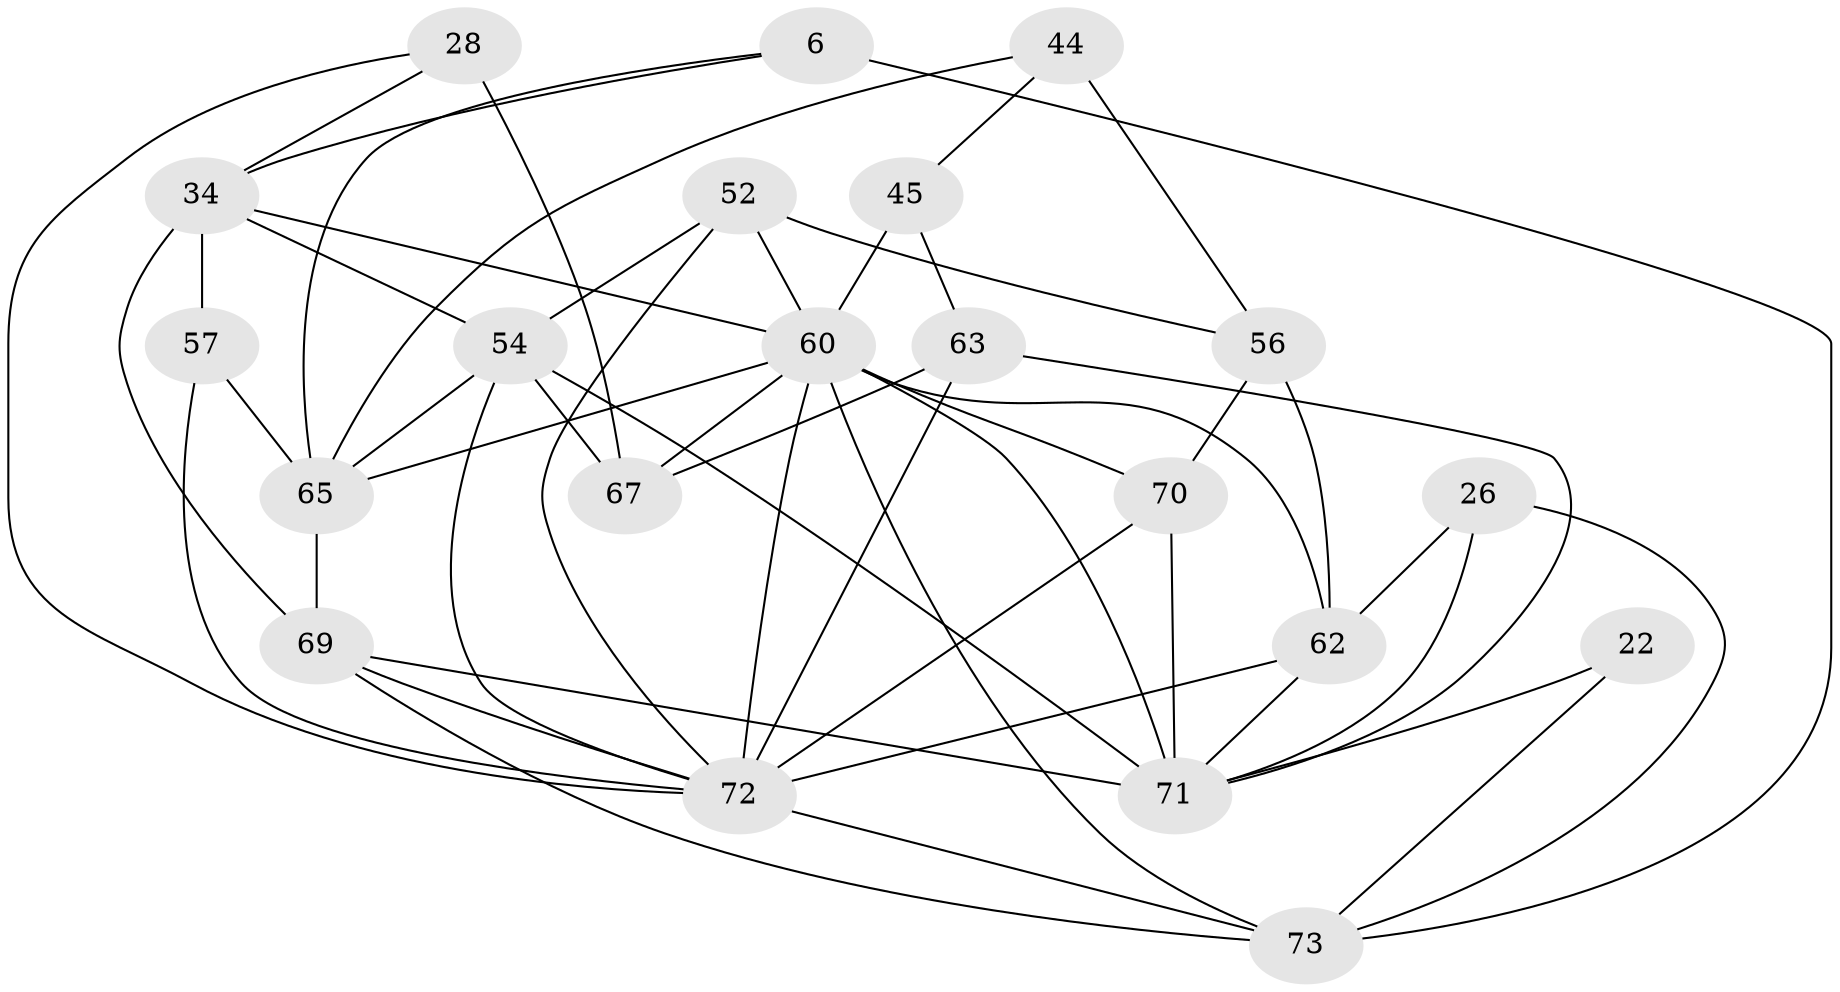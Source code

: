 // original degree distribution, {4: 1.0}
// Generated by graph-tools (version 1.1) at 2025/01/03/04/25 22:01:50]
// undirected, 21 vertices, 51 edges
graph export_dot {
graph [start="1"]
  node [color=gray90,style=filled];
  6;
  22;
  26;
  28;
  34 [super="+17"];
  44;
  45;
  52 [super="+29+46"];
  54 [super="+27"];
  56 [super="+11"];
  57 [super="+51"];
  60 [super="+32+36+55"];
  62 [super="+49+59"];
  63 [super="+25"];
  65 [super="+23+31+50"];
  67 [super="+61+66"];
  69 [super="+30+53"];
  70 [super="+68"];
  71 [super="+47"];
  72 [super="+58+42+43"];
  73 [super="+1+3+38"];
  6 -- 34;
  6 -- 73 [weight=2];
  6 -- 65;
  22 -- 73 [weight=3];
  22 -- 71;
  26 -- 73;
  26 -- 71;
  26 -- 62 [weight=2];
  28 -- 67 [weight=2];
  28 -- 72;
  28 -- 34;
  34 -- 60;
  34 -- 69;
  34 -- 57 [weight=2];
  34 -- 54 [weight=2];
  44 -- 65;
  44 -- 45;
  44 -- 56 [weight=2];
  45 -- 63;
  45 -- 60 [weight=2];
  52 -- 54 [weight=3];
  52 -- 56;
  52 -- 60 [weight=2];
  52 -- 72 [weight=2];
  54 -- 65 [weight=2];
  54 -- 67 [weight=2];
  54 -- 71 [weight=2];
  54 -- 72;
  56 -- 62;
  56 -- 70 [weight=2];
  57 -- 65 [weight=2];
  57 -- 72 [weight=2];
  60 -- 65 [weight=4];
  60 -- 71 [weight=2];
  60 -- 73;
  60 -- 67 [weight=3];
  60 -- 70 [weight=3];
  60 -- 72 [weight=3];
  60 -- 62 [weight=3];
  62 -- 71 [weight=2];
  62 -- 72 [weight=2];
  63 -- 71;
  63 -- 67;
  63 -- 72 [weight=3];
  65 -- 69 [weight=2];
  69 -- 73 [weight=3];
  69 -- 71 [weight=2];
  69 -- 72 [weight=2];
  70 -- 71;
  70 -- 72 [weight=2];
  72 -- 73 [weight=2];
}
